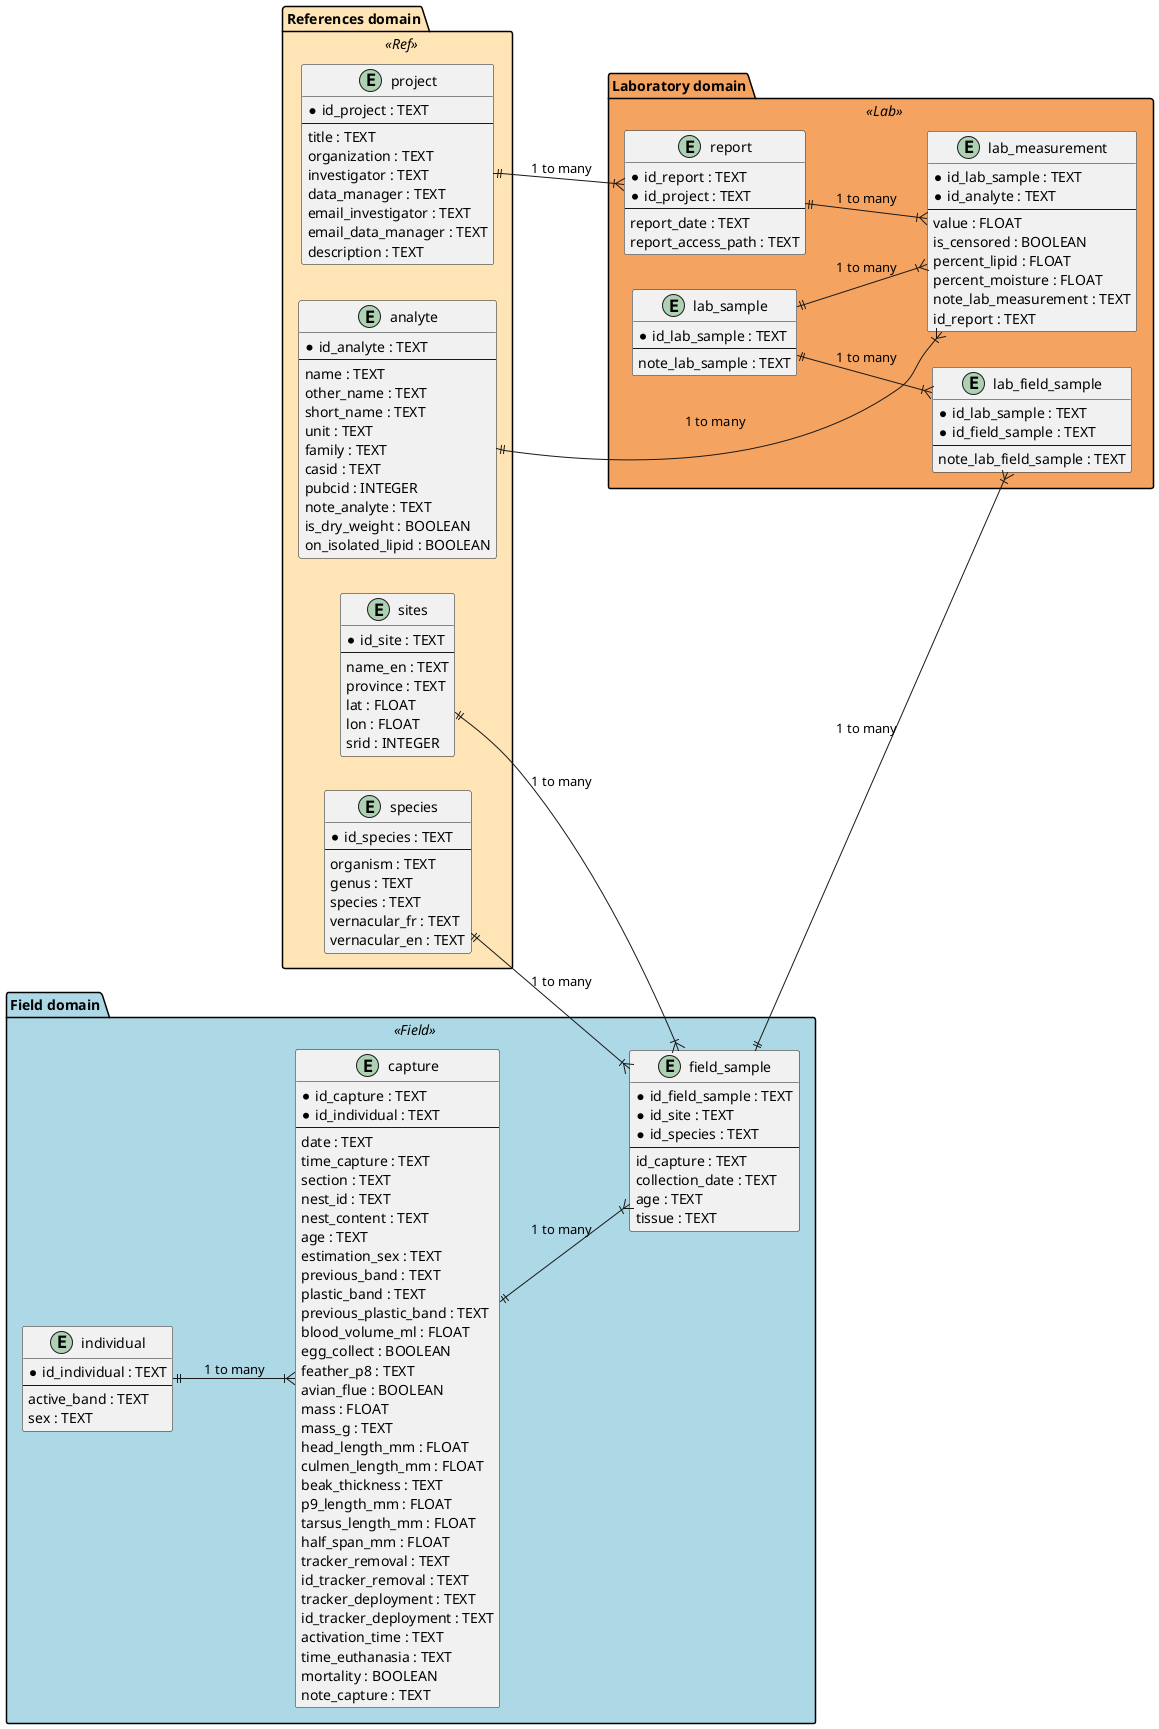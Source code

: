 @startuml

left to right direction

skinparam package {
    BackgroundColor<<Lab>> SandyBrown
    BackgroundColor<<Ref>> Moccasin
    BackgroundColor<<Field>> LightBlue
}

package "Laboratory domain" <<Lab>> {
    entity lab_sample {
      * id_lab_sample : TEXT
      --
      note_lab_sample : TEXT
    }

    entity report {
      * id_report : TEXT
      * id_project : TEXT
      --
      report_date : TEXT
      report_access_path : TEXT
    }

    entity lab_measurement {
      * id_lab_sample : TEXT
      * id_analyte : TEXT
      --
      value : FLOAT
      is_censored : BOOLEAN
      percent_lipid : FLOAT
      percent_moisture : FLOAT
      note_lab_measurement : TEXT
      id_report : TEXT
    }

    entity lab_field_sample {
      * id_lab_sample : TEXT
      * id_field_sample : TEXT
      --
      note_lab_field_sample : TEXT
    }
}

package "References domain" <<Ref>> {
    entity project {
      * id_project : TEXT
      --
      title : TEXT
      organization : TEXT
      investigator : TEXT
      data_manager : TEXT
      email_investigator : TEXT
      email_data_manager : TEXT
      description : TEXT
    }

    entity sites {
      * id_site : TEXT
      --
      name_en : TEXT
      province : TEXT
      lat : FLOAT
      lon : FLOAT
      srid : INTEGER
    }

    entity species {
      * id_species : TEXT
      --
      organism : TEXT
      genus : TEXT
      species : TEXT
      vernacular_fr : TEXT
      vernacular_en : TEXT
    }

    entity analyte {
      * id_analyte : TEXT
      --
      name : TEXT
      other_name : TEXT
      short_name : TEXT
      unit : TEXT
      family : TEXT
      casid : TEXT
      pubcid : INTEGER
      note_analyte : TEXT
      is_dry_weight : BOOLEAN
      on_isolated_lipid : BOOLEAN
    }
}

package "Field domain" <<Field>> {
    entity individual {
      * id_individual : TEXT
      --
      active_band : TEXT
      sex : TEXT
    }

    entity capture {
      * id_capture : TEXT
      * id_individual : TEXT
      --
      date : TEXT
      time_capture : TEXT
      section : TEXT
      nest_id : TEXT
      nest_content : TEXT
      age : TEXT
      estimation_sex : TEXT
      previous_band : TEXT
      plastic_band : TEXT
      previous_plastic_band : TEXT
      blood_volume_ml : FLOAT
      egg_collect : BOOLEAN
      feather_p8 : TEXT
      avian_flue : BOOLEAN
      mass : FLOAT
      mass_g : TEXT
      head_length_mm : FLOAT
      culmen_length_mm : FLOAT
      beak_thickness : TEXT
      p9_length_mm : FLOAT
      tarsus_length_mm : FLOAT
      half_span_mm : FLOAT
      tracker_removal : TEXT
      id_tracker_removal : TEXT
      tracker_deployment : TEXT
      id_tracker_deployment : TEXT
      activation_time : TEXT
      time_euthanasia : TEXT
      mortality : BOOLEAN
      note_capture : TEXT
    }

    entity field_sample {
      * id_field_sample : TEXT
      * id_site : TEXT
      * id_species : TEXT
      --
      id_capture : TEXT
      collection_date : TEXT
      age : TEXT
      tissue : TEXT
    }
}

' Relationships
lab_sample ||--|{ lab_measurement : "1 to many"
analyte ||--|{ lab_measurement : "1 to many"
report ||--|{ lab_measurement : "1 to many"

individual ||--|{ capture : "1 to many"
capture ||--|{ field_sample : "1 to many"
sites ||--|{ field_sample : "1 to many"
species ||--|{ field_sample : "1 to many"

field_sample ||--|{ lab_field_sample : "1 to many"
lab_sample ||--|{ lab_field_sample : "1 to many"

project ||--|{ report : "1 to many"

@enduml
